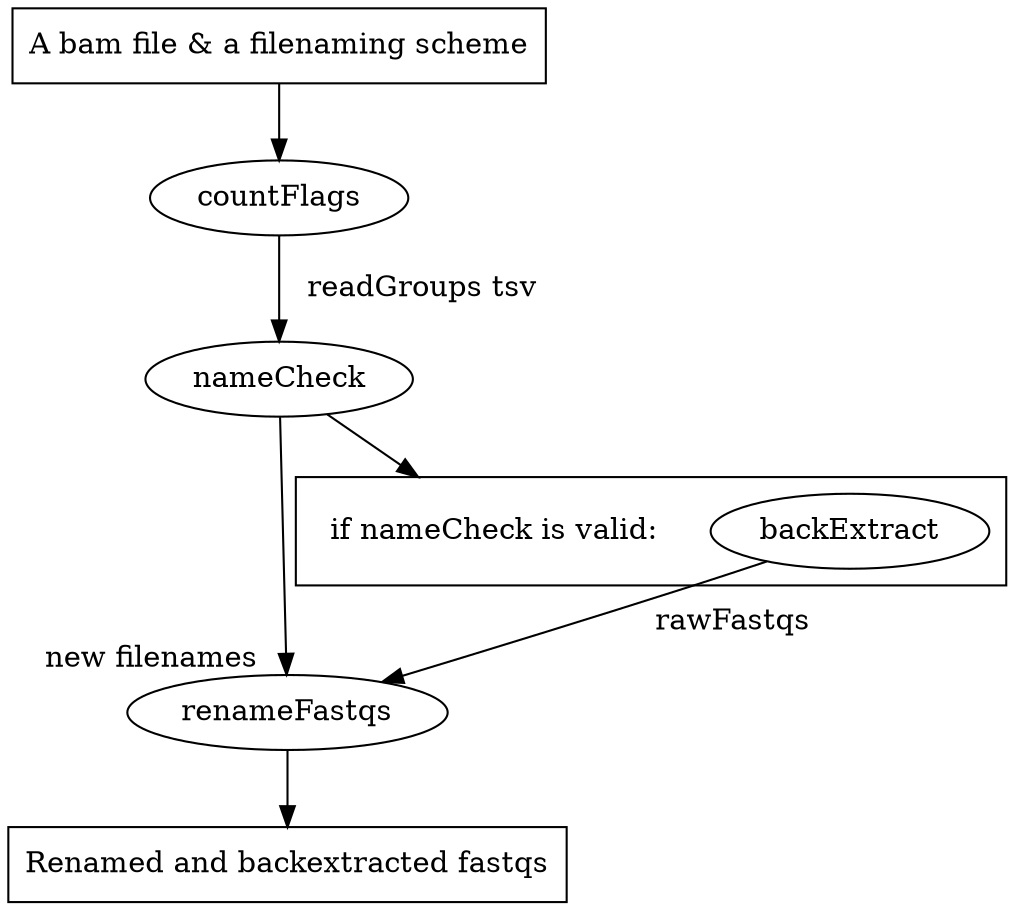 digraph bamToFastq {
  compound=true;
  rankdir="TB";
  "A bam file & a filenaming scheme" -> "countFlags"
  "countFlags" -> "nameCheck" [label= "   readGroups tsv"]
  "backExtract" -> "renameFastqs" [label= "   rawFastqs"]
  "nameCheck" -> "renameFastqs" [headlabel= "new filenames   "]
  "nameCheck" -> "if nameCheck is valid:" [lhead=cluster_0]
  "renameFastqs" -> "Renamed and backextracted fastqs"
  "countFlags" 
  "nameCheck"
  "renameFastqs" 
  "A bam file & a filenaming scheme" [shape=box]
  "Renamed and backextracted fastqs" [shape=box]
  
subgraph cluster_0 {
  "backExtract"
  "if nameCheck is valid:" [shape=plaintext]
}
      
}


